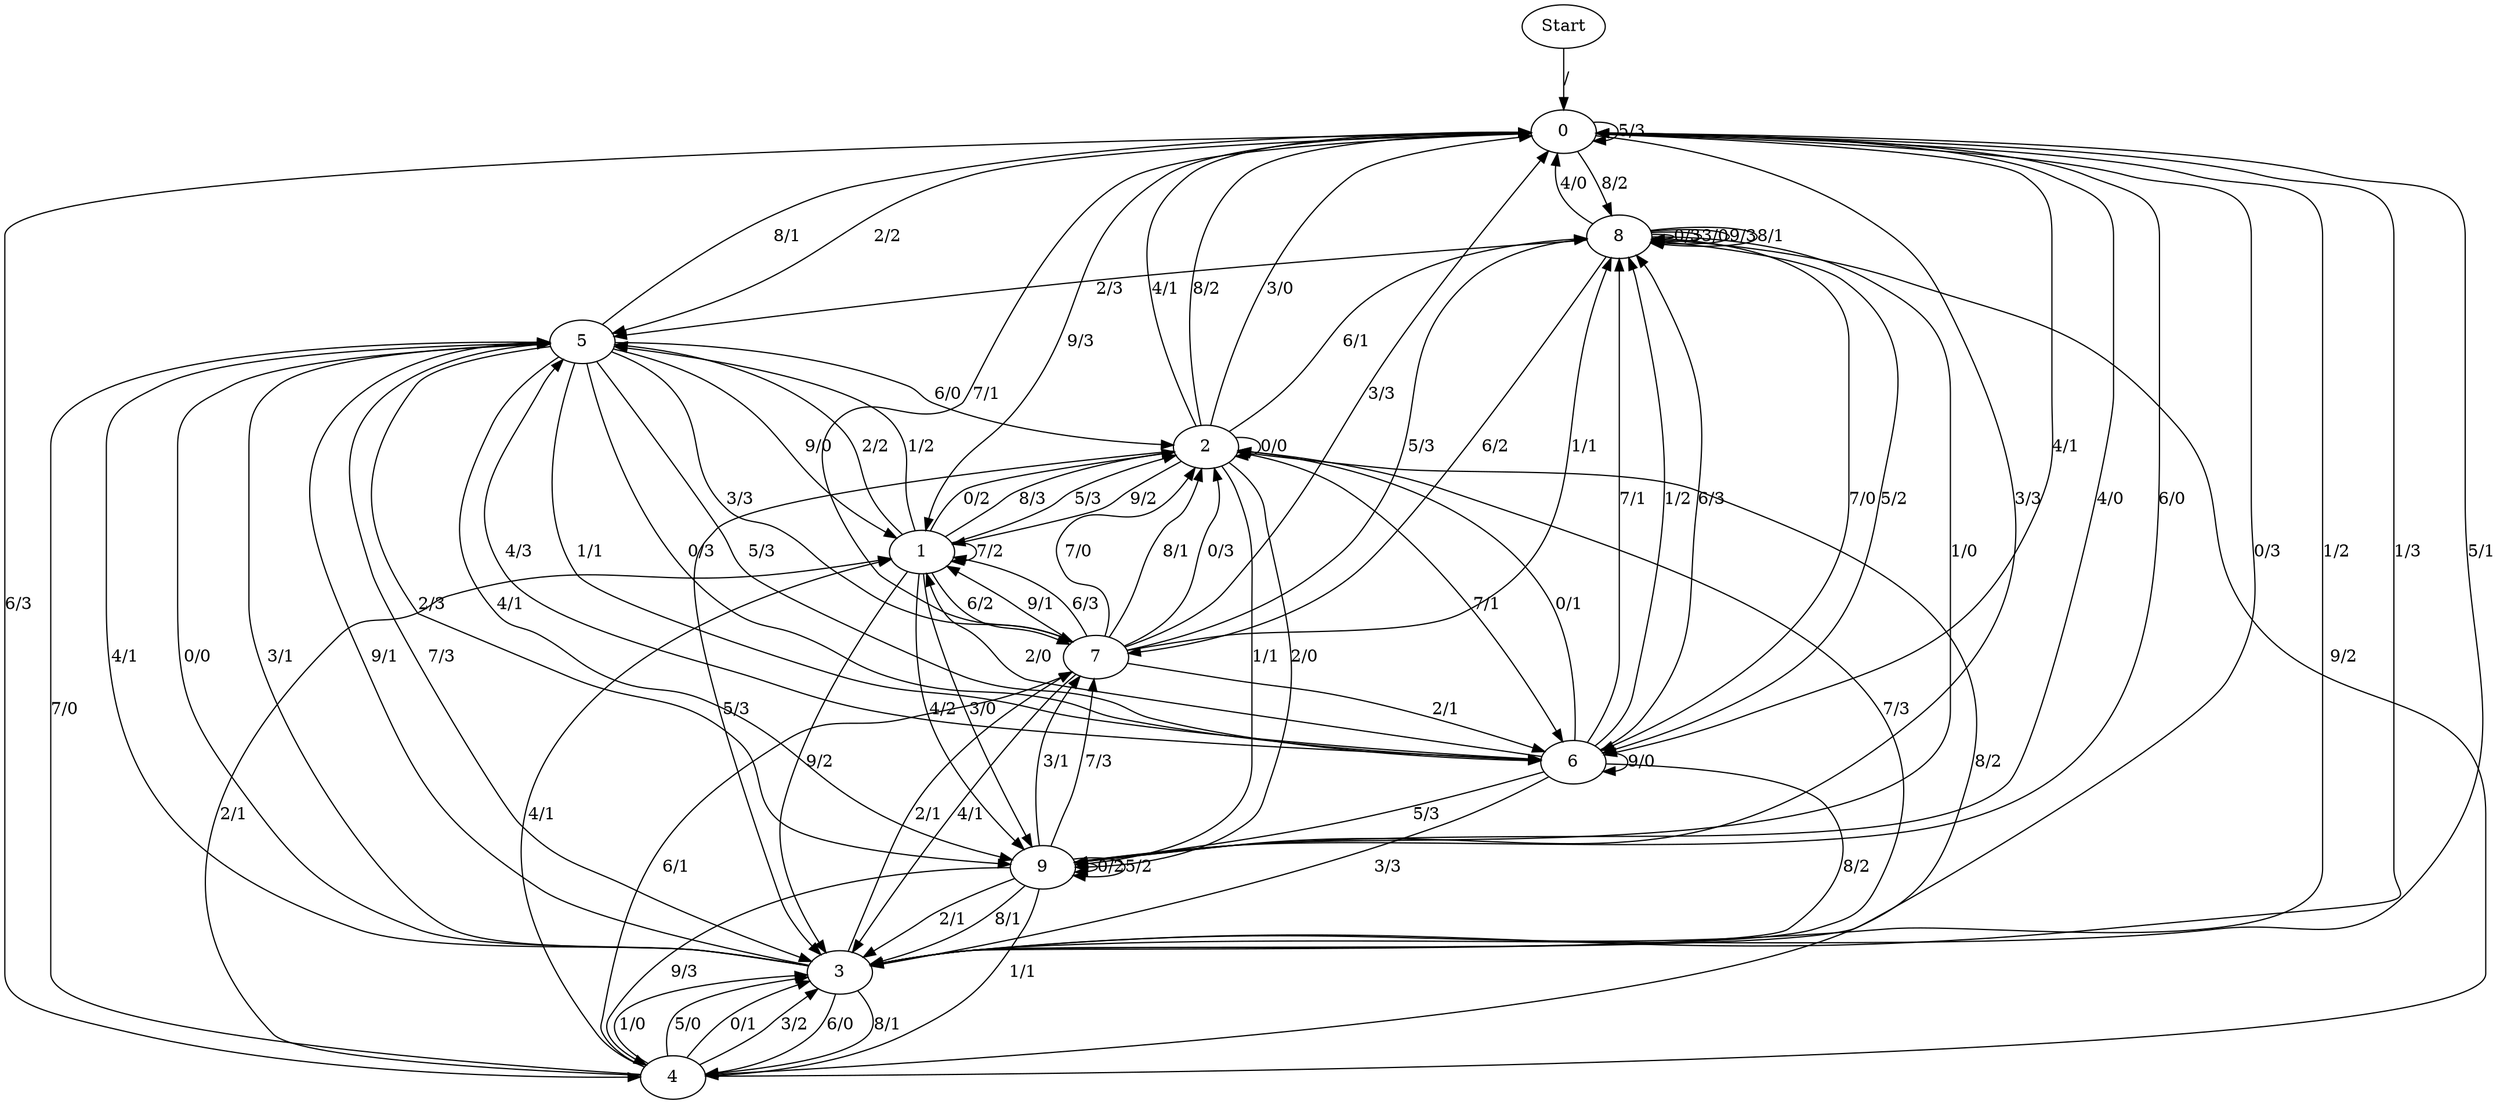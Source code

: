 digraph {
	Start -> 0 [label="/"]
	0 -> 0 [label="5/3"]
	0 -> 8 [label="8/2"]
	0 -> 7 [label="7/1"]
	0 -> 9 [label="3/3"]
	0 -> 4 [label="6/3"]
	0 -> 3 [label="0/3"]
	0 -> 6 [label="4/1"]
	0 -> 1 [label="9/3"]
	0 -> 5 [label="2/2"]
	0 -> 3 [label="1/2"]
	9 -> 0 [label="4/0"]
	9 -> 7 [label="7/3"]
	9 -> 9 [label="0/2"]
	9 -> 0 [label="6/0"]
	9 -> 3 [label="2/1"]
	9 -> 3 [label="8/1"]
	9 -> 4 [label="1/1"]
	9 -> 9 [label="5/2"]
	9 -> 4 [label="9/3"]
	9 -> 7 [label="3/1"]
	7 -> 1 [label="9/1"]
	7 -> 8 [label="1/1"]
	7 -> 6 [label="2/1"]
	7 -> 1 [label="6/3"]
	7 -> 0 [label="3/3"]
	7 -> 3 [label="4/1"]
	7 -> 2 [label="0/3"]
	7 -> 2 [label="7/0"]
	7 -> 8 [label="5/3"]
	7 -> 2 [label="8/1"]
	6 -> 1 [label="2/0"]
	6 -> 8 [label="7/1"]
	6 -> 2 [label="0/1"]
	6 -> 3 [label="8/2"]
	6 -> 9 [label="5/3"]
	6 -> 3 [label="3/3"]
	6 -> 8 [label="1/2"]
	6 -> 8 [label="6/3"]
	6 -> 6 [label="9/0"]
	6 -> 5 [label="4/3"]
	8 -> 8 [label="0/3"]
	8 -> 8 [label="3/0"]
	8 -> 0 [label="4/0"]
	8 -> 8 [label="9/3"]
	8 -> 7 [label="6/2"]
	8 -> 6 [label="7/0"]
	8 -> 6 [label="5/2"]
	8 -> 8 [label="8/1"]
	8 -> 5 [label="2/3"]
	8 -> 9 [label="1/0"]
	5 -> 9 [label="2/3"]
	5 -> 6 [label="1/1"]
	5 -> 7 [label="3/3"]
	5 -> 9 [label="4/1"]
	5 -> 1 [label="9/0"]
	5 -> 2 [label="6/0"]
	5 -> 6 [label="0/3"]
	5 -> 0 [label="8/1"]
	5 -> 6 [label="5/3"]
	5 -> 3 [label="7/3"]
	3 -> 4 [label="8/1"]
	3 -> 0 [label="1/3"]
	3 -> 5 [label="4/1"]
	3 -> 2 [label="7/3"]
	3 -> 5 [label="0/0"]
	3 -> 7 [label="2/1"]
	3 -> 5 [label="3/1"]
	3 -> 5 [label="9/1"]
	3 -> 0 [label="5/1"]
	3 -> 4 [label="6/0"]
	4 -> 2 [label="8/2"]
	4 -> 8 [label="9/2"]
	4 -> 3 [label="1/0"]
	4 -> 7 [label="6/1"]
	4 -> 1 [label="2/1"]
	4 -> 1 [label="4/1"]
	4 -> 3 [label="5/0"]
	4 -> 3 [label="0/1"]
	4 -> 3 [label="3/2"]
	4 -> 5 [label="7/0"]
	1 -> 2 [label="0/2"]
	1 -> 5 [label="2/2"]
	1 -> 7 [label="6/2"]
	1 -> 3 [label="9/2"]
	1 -> 5 [label="1/2"]
	1 -> 2 [label="8/3"]
	1 -> 9 [label="3/0"]
	1 -> 9 [label="4/2"]
	1 -> 2 [label="5/3"]
	1 -> 1 [label="7/2"]
	2 -> 3 [label="5/3"]
	2 -> 6 [label="7/1"]
	2 -> 2 [label="0/0"]
	2 -> 0 [label="4/1"]
	2 -> 0 [label="8/2"]
	2 -> 0 [label="3/0"]
	2 -> 8 [label="6/1"]
	2 -> 1 [label="9/2"]
	2 -> 9 [label="1/1"]
	2 -> 9 [label="2/0"]
}